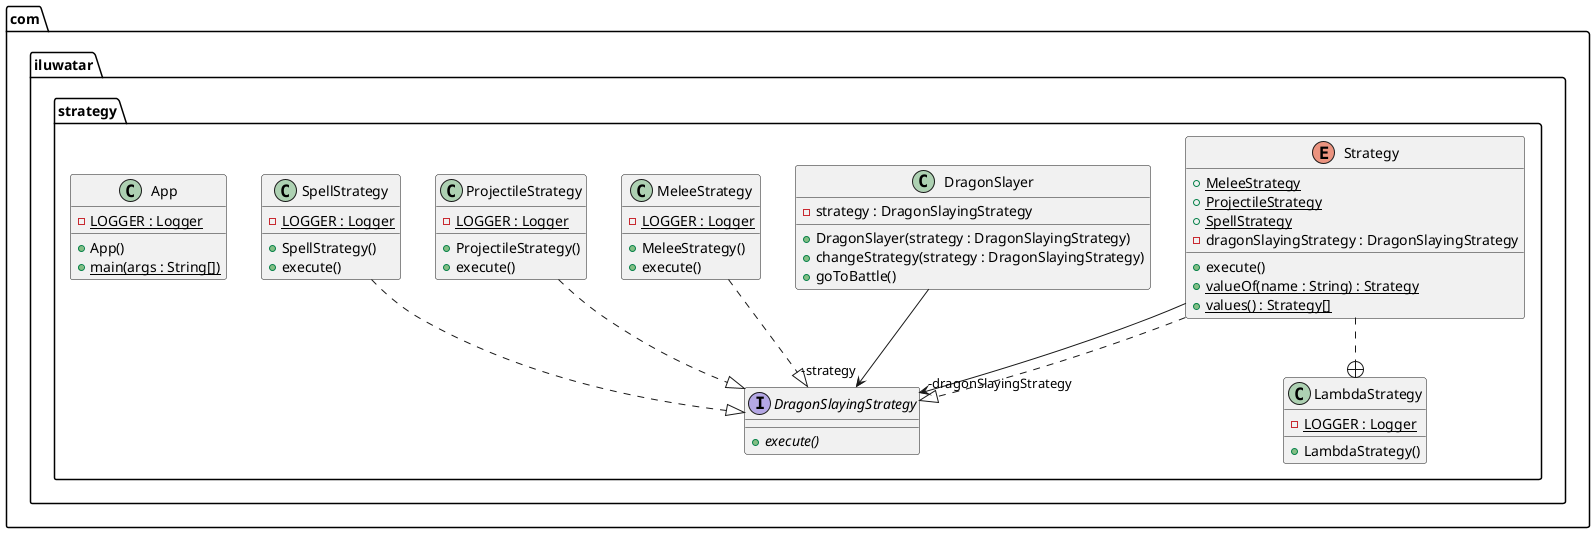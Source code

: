 @startuml
package com.iluwatar.strategy {
  interface DragonSlayingStrategy {
    + execute() {abstract}
  }
  class DragonSlayer {
    - strategy : DragonSlayingStrategy
    + DragonSlayer(strategy : DragonSlayingStrategy)
    + changeStrategy(strategy : DragonSlayingStrategy)
    + goToBattle()
  }
  class LambdaStrategy {
    - LOGGER : Logger {static}
    + LambdaStrategy()
  }
  enum Strategy {
    + MeleeStrategy {static}
    + ProjectileStrategy {static}
    + SpellStrategy {static}
    - dragonSlayingStrategy : DragonSlayingStrategy
    + execute()
    + valueOf(name : String) : Strategy {static}
    + values() : Strategy[] {static}
  }
  class MeleeStrategy {
    - LOGGER : Logger {static}
    + MeleeStrategy()
    + execute()
  }
  class ProjectileStrategy {
    - LOGGER : Logger {static}
    + ProjectileStrategy()
    + execute()
  }
  class SpellStrategy {
    - LOGGER : Logger {static}
    + SpellStrategy()
    + execute()
  }
  class App {
    - LOGGER : Logger {static}
    + App()
    + main(args : String[]) {static}
  }
}
Strategy ..+ LambdaStrategy
Strategy -->  "-dragonSlayingStrategy" DragonSlayingStrategy
DragonSlayer -->  "-strategy" DragonSlayingStrategy
Strategy ..|> DragonSlayingStrategy 
MeleeStrategy ..|> DragonSlayingStrategy 
ProjectileStrategy ..|> DragonSlayingStrategy 
SpellStrategy ..|> DragonSlayingStrategy 
@enduml